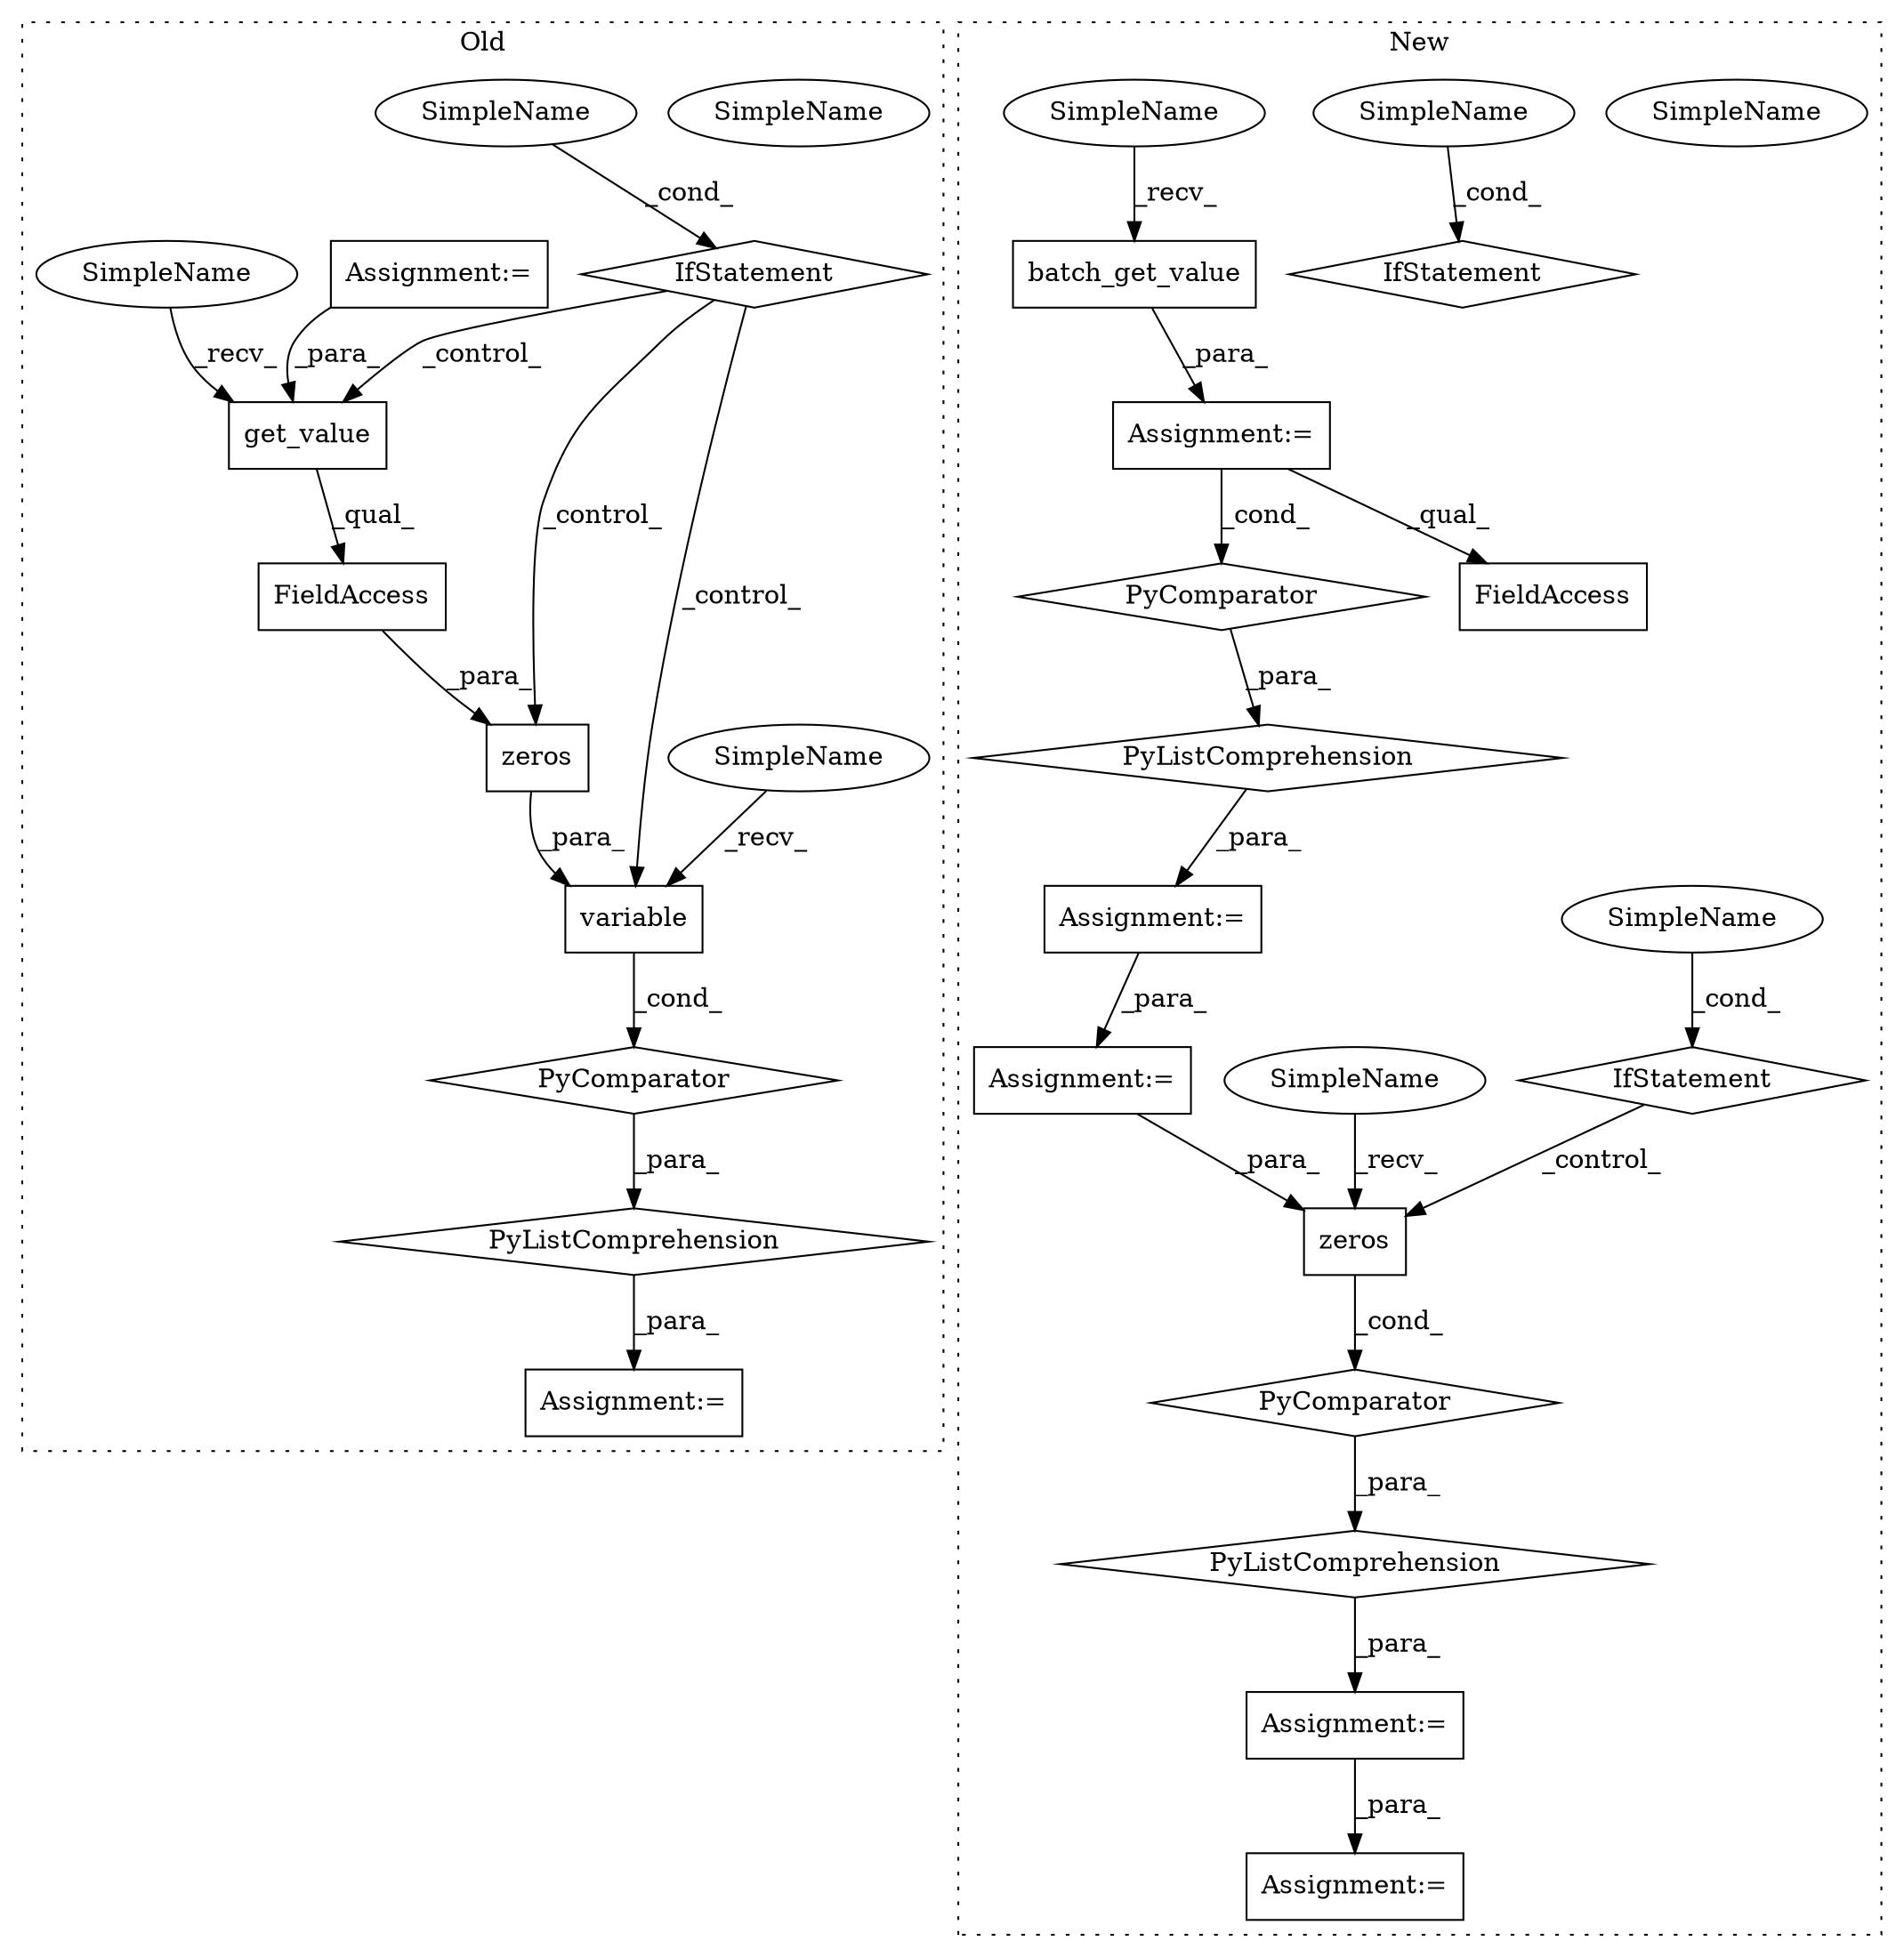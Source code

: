 digraph G {
subgraph cluster0 {
1 [label="variable" a="32" s="7191,7239" l="9,1" shape="box"];
6 [label="Assignment:=" a="7" s="7171" l="12" shape="box"];
7 [label="get_value" a="32" s="7220,7231" l="10,1" shape="box"];
9 [label="PyComparator" a="113" s="7298" l="22" shape="diamond"];
10 [label="FieldAccess" a="22" s="7212" l="26" shape="box"];
12 [label="IfStatement" a="25" s="7298" l="22" shape="diamond"];
13 [label="SimpleName" a="42" s="7315" l="5" shape="ellipse"];
14 [label="Assignment:=" a="7" s="7298" l="22" shape="box"];
17 [label="PyListComprehension" a="109" s="7183" l="145" shape="diamond"];
23 [label="zeros" a="32" s="7206,7238" l="6,1" shape="box"];
26 [label="SimpleName" a="42" s="7212" l="7" shape="ellipse"];
27 [label="SimpleName" a="42" s="7183" l="7" shape="ellipse"];
28 [label="SimpleName" a="42" s="7315" l="5" shape="ellipse"];
label = "Old";
style="dotted";
}
subgraph cluster1 {
2 [label="PyListComprehension" a="109" s="7635" l="112" shape="diamond"];
3 [label="PyComparator" a="113" s="7713" l="26" shape="diamond"];
4 [label="Assignment:=" a="7" s="7759" l="1" shape="box"];
5 [label="Assignment:=" a="7" s="7556" l="47" shape="box"];
8 [label="PyComparator" a="113" s="7556" l="47" shape="diamond"];
11 [label="FieldAccess" a="22" s="7491" l="7" shape="box"];
15 [label="PyListComprehension" a="109" s="7491" l="120" shape="diamond"];
16 [label="Assignment:=" a="7" s="7713" l="26" shape="box"];
18 [label="zeros" a="32" s="7643,7654" l="6,1" shape="box"];
19 [label="batch_get_value" a="32" s="7571,7593" l="16,1" shape="box"];
20 [label="IfStatement" a="25" s="7556" l="47" shape="diamond"];
21 [label="SimpleName" a="42" s="7734" l="5" shape="ellipse"];
22 [label="IfStatement" a="25" s="7713" l="26" shape="diamond"];
24 [label="Assignment:=" a="7" s="7623" l="12" shape="box"];
25 [label="Assignment:=" a="7" s="7479" l="12" shape="box"];
29 [label="SimpleName" a="42" s="7734" l="5" shape="ellipse"];
30 [label="SimpleName" a="42" s="7598" l="5" shape="ellipse"];
31 [label="SimpleName" a="42" s="7635" l="7" shape="ellipse"];
32 [label="SimpleName" a="42" s="7563" l="7" shape="ellipse"];
label = "New";
style="dotted";
}
1 -> 9 [label="_cond_"];
2 -> 24 [label="_para_"];
3 -> 2 [label="_para_"];
5 -> 8 [label="_cond_"];
5 -> 11 [label="_qual_"];
7 -> 10 [label="_qual_"];
8 -> 15 [label="_para_"];
9 -> 17 [label="_para_"];
10 -> 23 [label="_para_"];
12 -> 23 [label="_control_"];
12 -> 1 [label="_control_"];
12 -> 7 [label="_control_"];
14 -> 7 [label="_para_"];
15 -> 25 [label="_para_"];
16 -> 18 [label="_para_"];
17 -> 6 [label="_para_"];
18 -> 3 [label="_cond_"];
19 -> 5 [label="_para_"];
22 -> 18 [label="_control_"];
23 -> 1 [label="_para_"];
24 -> 4 [label="_para_"];
25 -> 16 [label="_para_"];
26 -> 7 [label="_recv_"];
27 -> 1 [label="_recv_"];
28 -> 12 [label="_cond_"];
29 -> 22 [label="_cond_"];
30 -> 20 [label="_cond_"];
31 -> 18 [label="_recv_"];
32 -> 19 [label="_recv_"];
}